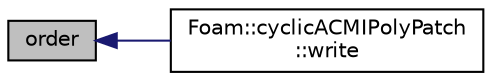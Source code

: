 digraph "order"
{
  bgcolor="transparent";
  edge [fontname="Helvetica",fontsize="10",labelfontname="Helvetica",labelfontsize="10"];
  node [fontname="Helvetica",fontsize="10",shape=record];
  rankdir="LR";
  Node1 [label="order",height=0.2,width=0.4,color="black", fillcolor="grey75", style="filled" fontcolor="black"];
  Node1 -> Node2 [dir="back",color="midnightblue",fontsize="10",style="solid",fontname="Helvetica"];
  Node2 [label="Foam::cyclicACMIPolyPatch\l::write",height=0.2,width=0.4,color="black",URL="$classFoam_1_1cyclicACMIPolyPatch.html#a0941061ad5a26be83b4107d05750ace6",tooltip="Write the polyPatch data as a dictionary. "];
}
